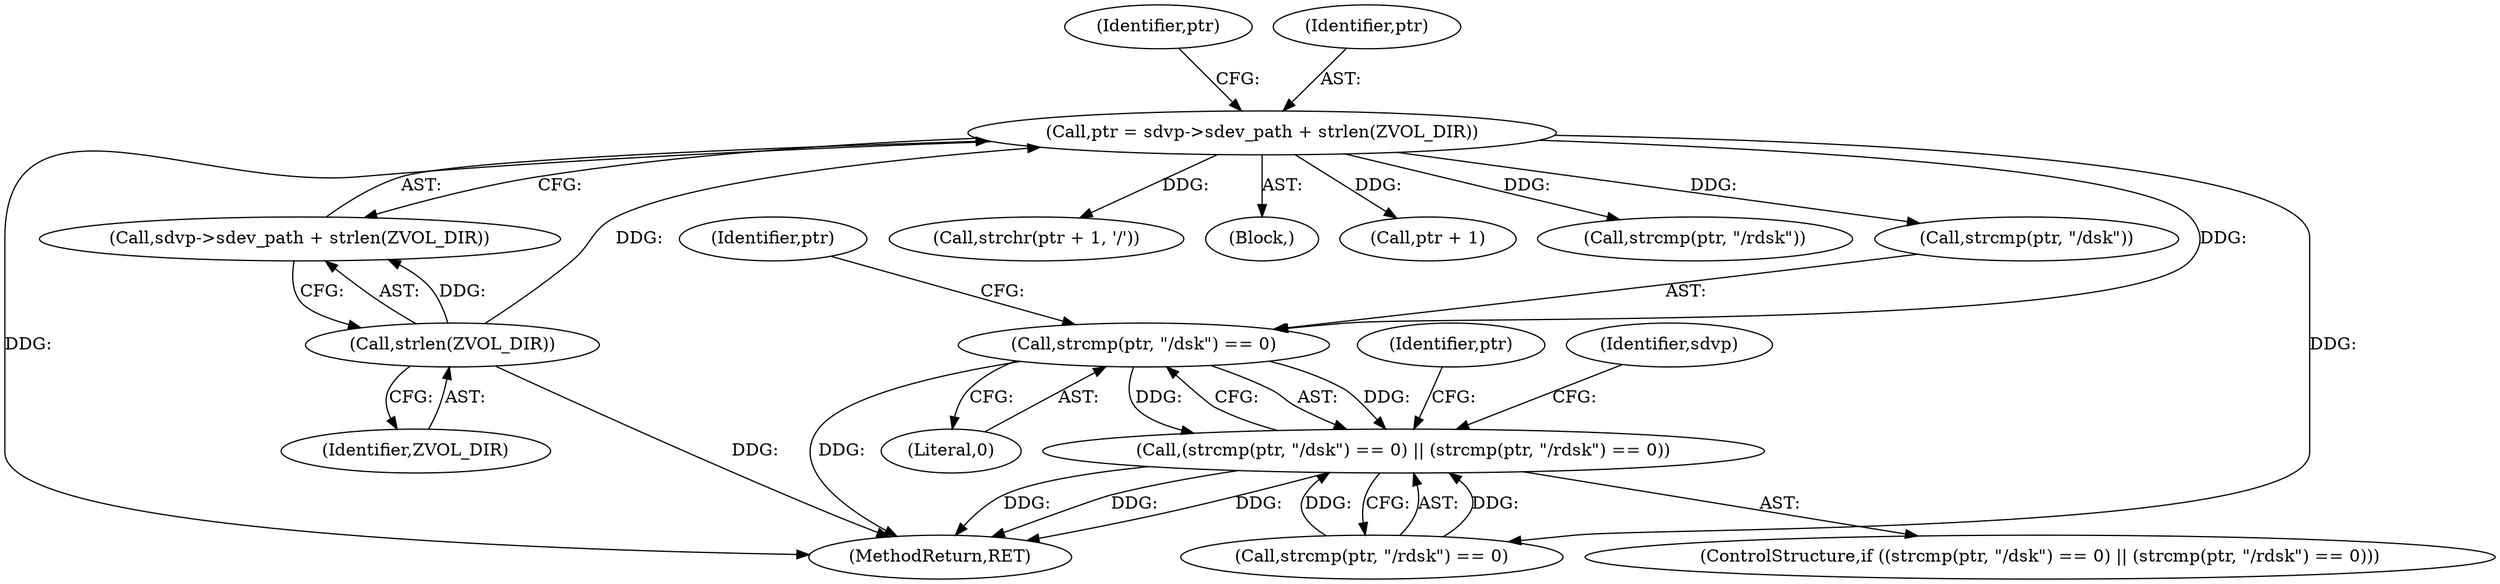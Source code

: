 digraph "0_illumos-gate_d65686849024838243515b5c40ae2c479460b4b5@API" {
"1000194" [label="(Call,strcmp(ptr, \"/dsk\") == 0)"];
"1000184" [label="(Call,ptr = sdvp->sdev_path + strlen(ZVOL_DIR))"];
"1000190" [label="(Call,strlen(ZVOL_DIR))"];
"1000193" [label="(Call,(strcmp(ptr, \"/dsk\") == 0) || (strcmp(ptr, \"/rdsk\") == 0))"];
"1000195" [label="(Call,strcmp(ptr, \"/dsk\"))"];
"1000199" [label="(Call,strcmp(ptr, \"/rdsk\") == 0)"];
"1000201" [label="(Identifier,ptr)"];
"1000186" [label="(Call,sdvp->sdev_path + strlen(ZVOL_DIR))"];
"1000228" [label="(Call,strchr(ptr + 1, '/'))"];
"1000107" [label="(Block,)"];
"1000226" [label="(Identifier,ptr)"];
"1000196" [label="(Identifier,ptr)"];
"1000184" [label="(Call,ptr = sdvp->sdev_path + strlen(ZVOL_DIR))"];
"1000229" [label="(Call,ptr + 1)"];
"1000192" [label="(ControlStructure,if ((strcmp(ptr, \"/dsk\") == 0) || (strcmp(ptr, \"/rdsk\") == 0)))"];
"1000185" [label="(Identifier,ptr)"];
"1000200" [label="(Call,strcmp(ptr, \"/rdsk\"))"];
"1000193" [label="(Call,(strcmp(ptr, \"/dsk\") == 0) || (strcmp(ptr, \"/rdsk\") == 0))"];
"1000256" [label="(MethodReturn,RET)"];
"1000194" [label="(Call,strcmp(ptr, \"/dsk\") == 0)"];
"1000190" [label="(Call,strlen(ZVOL_DIR))"];
"1000191" [label="(Identifier,ZVOL_DIR)"];
"1000198" [label="(Literal,0)"];
"1000208" [label="(Identifier,sdvp)"];
"1000194" -> "1000193"  [label="AST: "];
"1000194" -> "1000198"  [label="CFG: "];
"1000195" -> "1000194"  [label="AST: "];
"1000198" -> "1000194"  [label="AST: "];
"1000201" -> "1000194"  [label="CFG: "];
"1000193" -> "1000194"  [label="CFG: "];
"1000194" -> "1000256"  [label="DDG: "];
"1000194" -> "1000193"  [label="DDG: "];
"1000194" -> "1000193"  [label="DDG: "];
"1000184" -> "1000194"  [label="DDG: "];
"1000184" -> "1000107"  [label="AST: "];
"1000184" -> "1000186"  [label="CFG: "];
"1000185" -> "1000184"  [label="AST: "];
"1000186" -> "1000184"  [label="AST: "];
"1000196" -> "1000184"  [label="CFG: "];
"1000184" -> "1000256"  [label="DDG: "];
"1000190" -> "1000184"  [label="DDG: "];
"1000184" -> "1000195"  [label="DDG: "];
"1000184" -> "1000199"  [label="DDG: "];
"1000184" -> "1000200"  [label="DDG: "];
"1000184" -> "1000228"  [label="DDG: "];
"1000184" -> "1000229"  [label="DDG: "];
"1000190" -> "1000186"  [label="AST: "];
"1000190" -> "1000191"  [label="CFG: "];
"1000191" -> "1000190"  [label="AST: "];
"1000186" -> "1000190"  [label="CFG: "];
"1000190" -> "1000256"  [label="DDG: "];
"1000190" -> "1000186"  [label="DDG: "];
"1000193" -> "1000192"  [label="AST: "];
"1000193" -> "1000199"  [label="CFG: "];
"1000199" -> "1000193"  [label="AST: "];
"1000208" -> "1000193"  [label="CFG: "];
"1000226" -> "1000193"  [label="CFG: "];
"1000193" -> "1000256"  [label="DDG: "];
"1000193" -> "1000256"  [label="DDG: "];
"1000193" -> "1000256"  [label="DDG: "];
"1000199" -> "1000193"  [label="DDG: "];
"1000199" -> "1000193"  [label="DDG: "];
}
